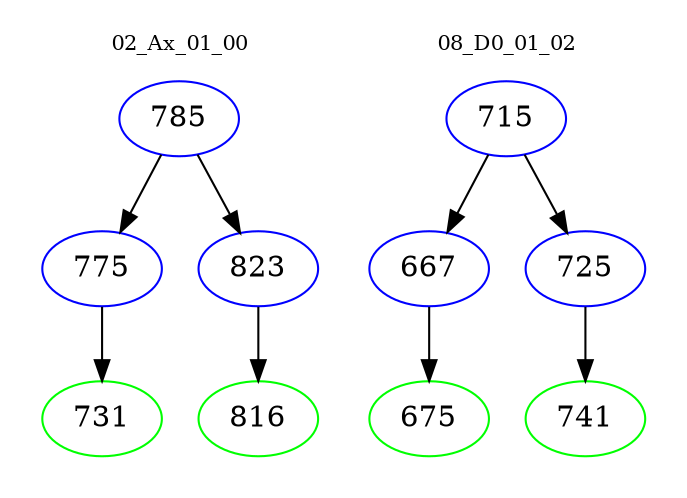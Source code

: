 digraph{
subgraph cluster_0 {
color = white
label = "02_Ax_01_00";
fontsize=10;
T0_785 [label="785", color="blue"]
T0_785 -> T0_775 [color="black"]
T0_775 [label="775", color="blue"]
T0_775 -> T0_731 [color="black"]
T0_731 [label="731", color="green"]
T0_785 -> T0_823 [color="black"]
T0_823 [label="823", color="blue"]
T0_823 -> T0_816 [color="black"]
T0_816 [label="816", color="green"]
}
subgraph cluster_1 {
color = white
label = "08_D0_01_02";
fontsize=10;
T1_715 [label="715", color="blue"]
T1_715 -> T1_667 [color="black"]
T1_667 [label="667", color="blue"]
T1_667 -> T1_675 [color="black"]
T1_675 [label="675", color="green"]
T1_715 -> T1_725 [color="black"]
T1_725 [label="725", color="blue"]
T1_725 -> T1_741 [color="black"]
T1_741 [label="741", color="green"]
}
}

